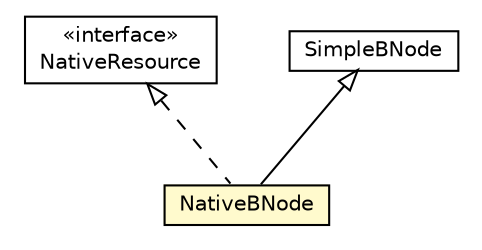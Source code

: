 #!/usr/local/bin/dot
#
# Class diagram 
# Generated by UMLGraph version R5_6-24-gf6e263 (http://www.umlgraph.org/)
#

digraph G {
	edge [fontname="Helvetica",fontsize=10,labelfontname="Helvetica",labelfontsize=10];
	node [fontname="Helvetica",fontsize=10,shape=plaintext];
	nodesep=0.25;
	ranksep=0.5;
	// org.universAAL.context.rdf4j.sail.model.NativeBNode
	c4028 [label=<<table title="org.universAAL.context.rdf4j.sail.model.NativeBNode" border="0" cellborder="1" cellspacing="0" cellpadding="2" port="p" bgcolor="lemonChiffon" href="./NativeBNode.html">
		<tr><td><table border="0" cellspacing="0" cellpadding="1">
<tr><td align="center" balign="center"> NativeBNode </td></tr>
		</table></td></tr>
		</table>>, URL="./NativeBNode.html", fontname="Helvetica", fontcolor="black", fontsize=10.0];
	// org.universAAL.context.rdf4j.sail.model.NativeResource
	c4029 [label=<<table title="org.universAAL.context.rdf4j.sail.model.NativeResource" border="0" cellborder="1" cellspacing="0" cellpadding="2" port="p" href="./NativeResource.html">
		<tr><td><table border="0" cellspacing="0" cellpadding="1">
<tr><td align="center" balign="center"> &#171;interface&#187; </td></tr>
<tr><td align="center" balign="center"> NativeResource </td></tr>
		</table></td></tr>
		</table>>, URL="./NativeResource.html", fontname="Helvetica", fontcolor="black", fontsize=10.0];
	//org.universAAL.context.rdf4j.sail.model.NativeBNode extends org.eclipse.rdf4j.model.impl.SimpleBNode
	c4073:p -> c4028:p [dir=back,arrowtail=empty];
	//org.universAAL.context.rdf4j.sail.model.NativeBNode implements org.universAAL.context.rdf4j.sail.model.NativeResource
	c4029:p -> c4028:p [dir=back,arrowtail=empty,style=dashed];
	// org.eclipse.rdf4j.model.impl.SimpleBNode
	c4073 [label=<<table title="org.eclipse.rdf4j.model.impl.SimpleBNode" border="0" cellborder="1" cellspacing="0" cellpadding="2" port="p" href="http://java.sun.com/j2se/1.4.2/docs/api/org/eclipse/rdf4j/model/impl/SimpleBNode.html">
		<tr><td><table border="0" cellspacing="0" cellpadding="1">
<tr><td align="center" balign="center"> SimpleBNode </td></tr>
		</table></td></tr>
		</table>>, URL="http://java.sun.com/j2se/1.4.2/docs/api/org/eclipse/rdf4j/model/impl/SimpleBNode.html", fontname="Helvetica", fontcolor="black", fontsize=10.0];
}

